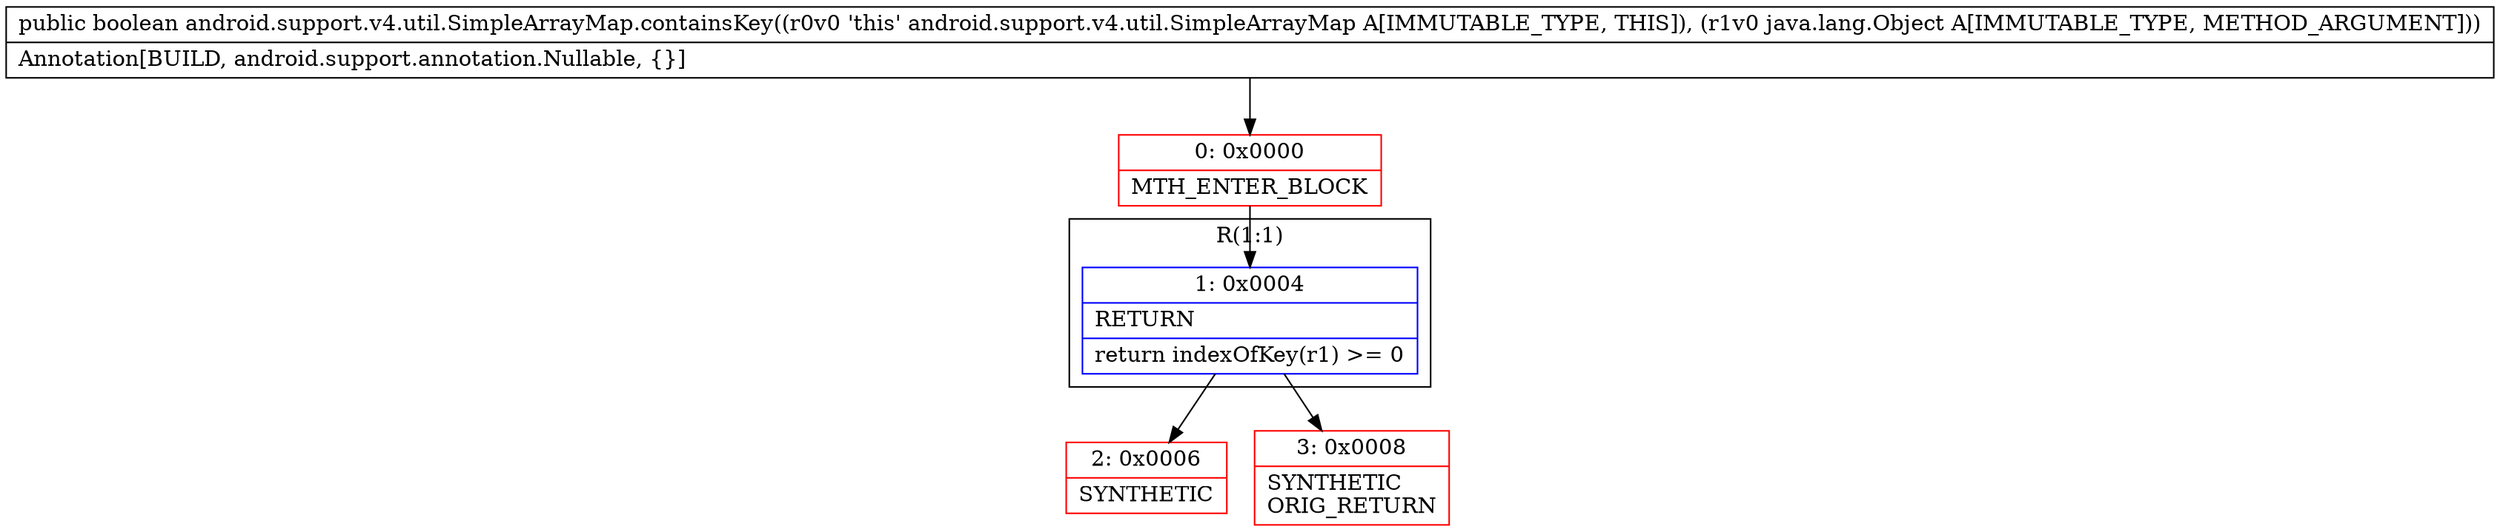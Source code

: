 digraph "CFG forandroid.support.v4.util.SimpleArrayMap.containsKey(Ljava\/lang\/Object;)Z" {
subgraph cluster_Region_937033632 {
label = "R(1:1)";
node [shape=record,color=blue];
Node_1 [shape=record,label="{1\:\ 0x0004|RETURN\l|return indexOfKey(r1) \>= 0\l}"];
}
Node_0 [shape=record,color=red,label="{0\:\ 0x0000|MTH_ENTER_BLOCK\l}"];
Node_2 [shape=record,color=red,label="{2\:\ 0x0006|SYNTHETIC\l}"];
Node_3 [shape=record,color=red,label="{3\:\ 0x0008|SYNTHETIC\lORIG_RETURN\l}"];
MethodNode[shape=record,label="{public boolean android.support.v4.util.SimpleArrayMap.containsKey((r0v0 'this' android.support.v4.util.SimpleArrayMap A[IMMUTABLE_TYPE, THIS]), (r1v0 java.lang.Object A[IMMUTABLE_TYPE, METHOD_ARGUMENT]))  | Annotation[BUILD, android.support.annotation.Nullable, \{\}]\l}"];
MethodNode -> Node_0;
Node_1 -> Node_2;
Node_1 -> Node_3;
Node_0 -> Node_1;
}

